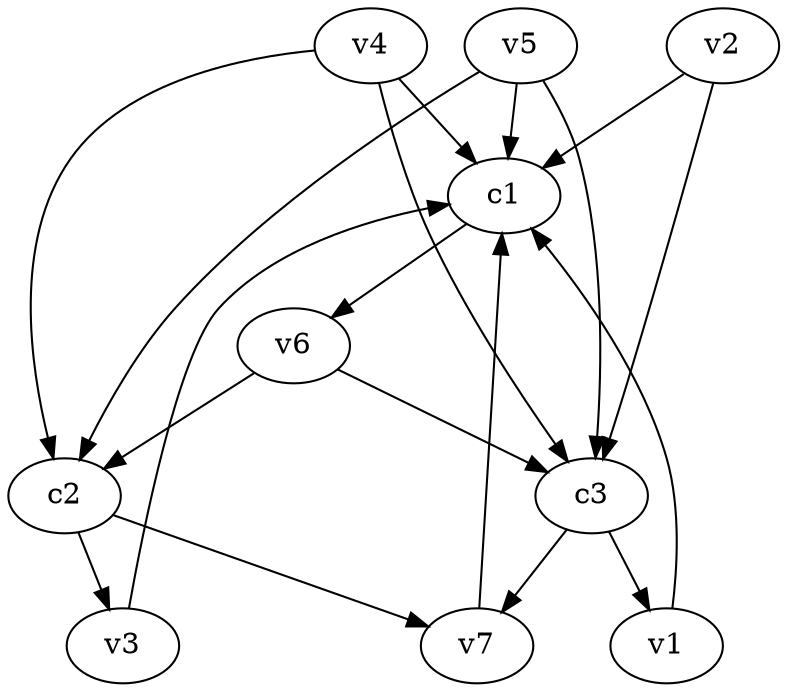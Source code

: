 strict digraph  {
c1;
c2;
c3;
v1;
v2;
v3;
v4;
v5;
v6;
v7;
c1 -> v6  [weight=1];
c2 -> v3  [weight=1];
c2 -> v7  [weight=1];
c3 -> v1  [weight=1];
c3 -> v7  [weight=1];
v1 -> c1  [weight=1];
v2 -> c3  [weight=1];
v2 -> c1  [weight=1];
v3 -> c1  [weight=1];
v4 -> c2  [weight=1];
v4 -> c3  [weight=1];
v4 -> c1  [weight=1];
v5 -> c3  [weight=1];
v5 -> c2  [weight=1];
v5 -> c1  [weight=1];
v6 -> c3  [weight=1];
v6 -> c2  [weight=1];
v7 -> c1  [weight=1];
}
